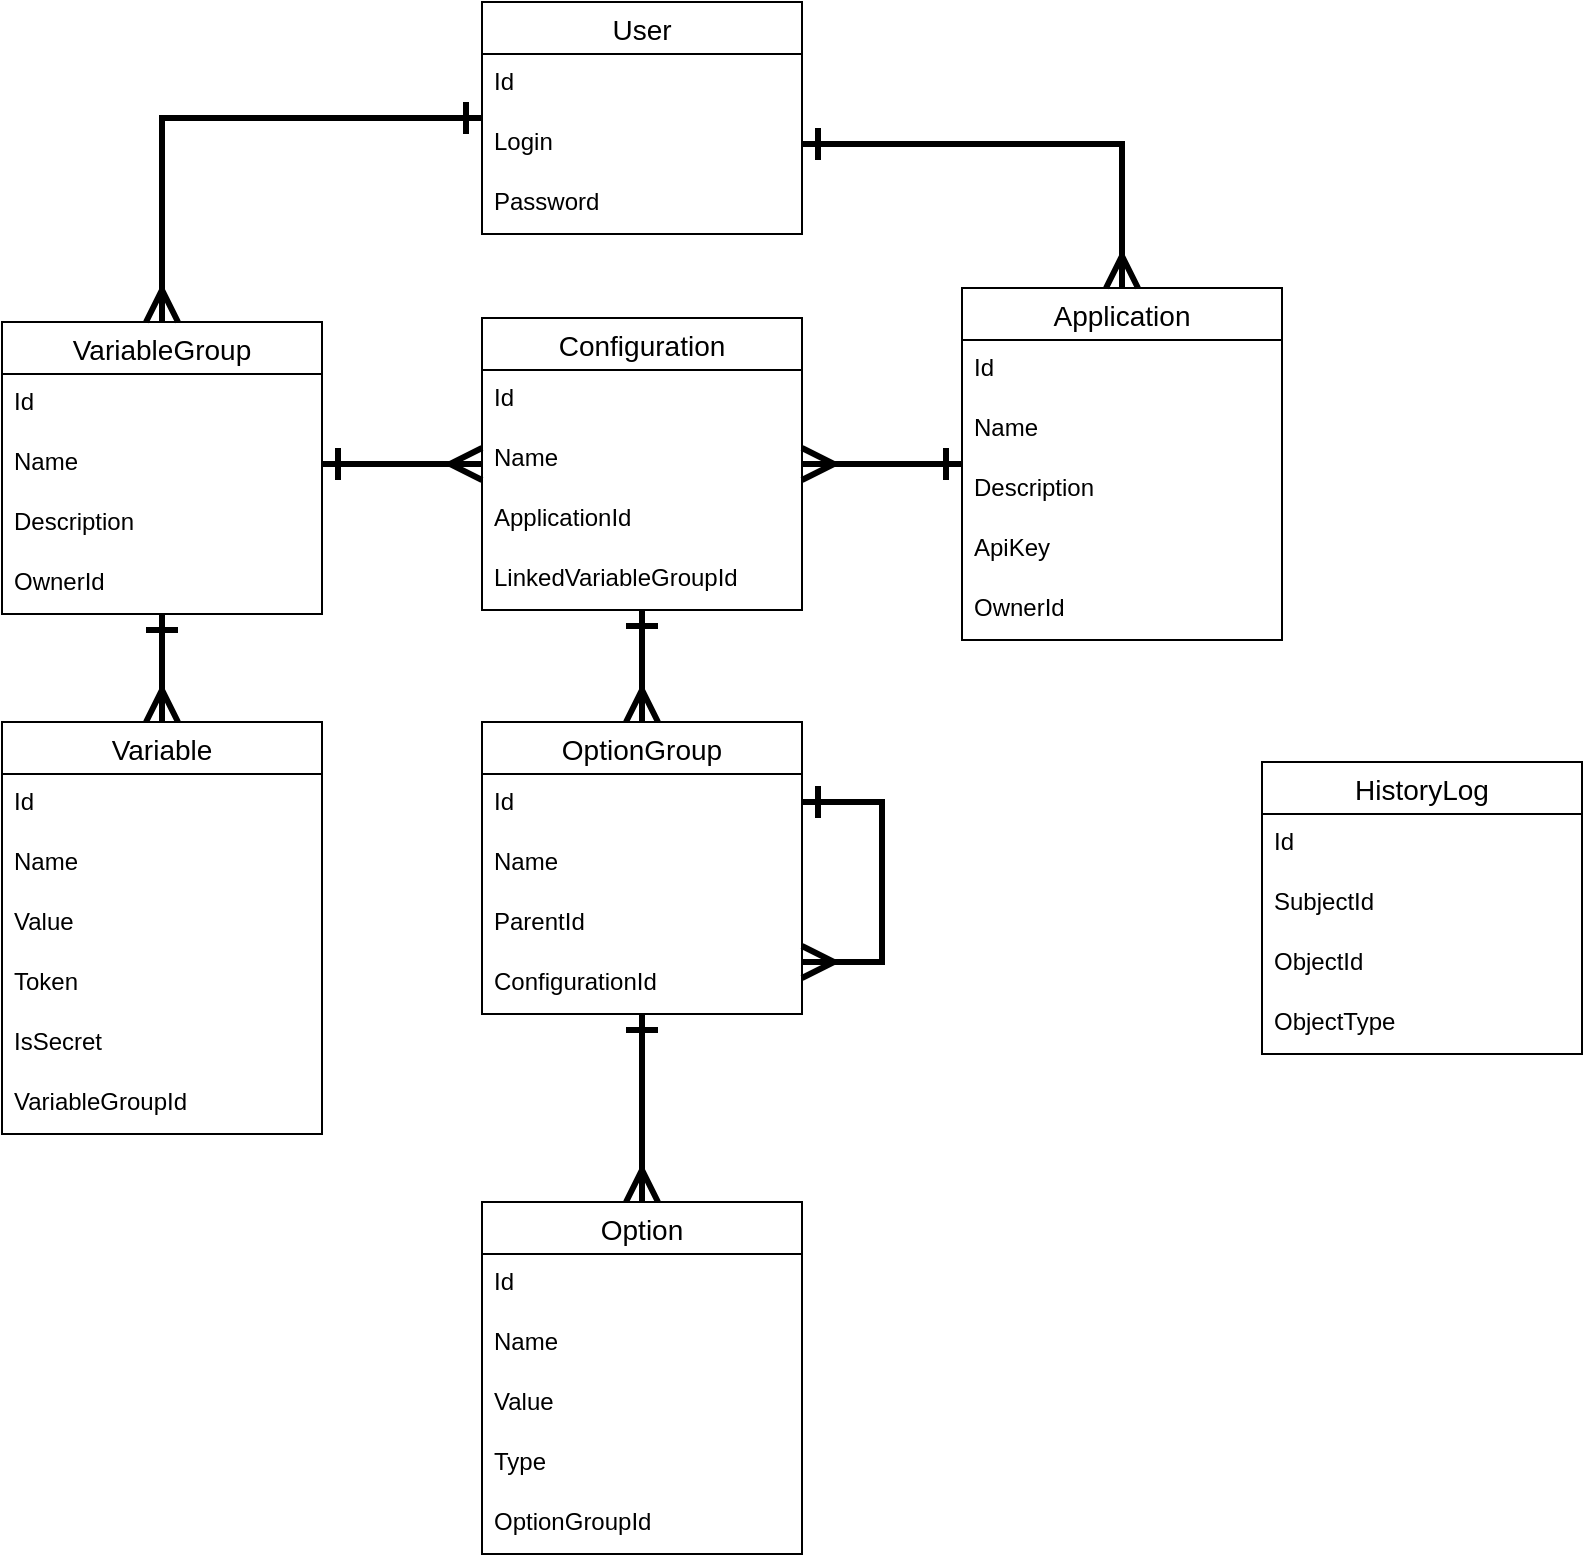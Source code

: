 <mxfile version="17.2.4" type="github">
  <diagram id="PDAsZ8IC92JcKwIoYMZo" name="Page-1">
    <mxGraphModel dx="1185" dy="635" grid="1" gridSize="10" guides="1" tooltips="1" connect="1" arrows="1" fold="1" page="1" pageScale="1" pageWidth="827" pageHeight="1169" math="0" shadow="0">
      <root>
        <mxCell id="0" />
        <mxCell id="1" parent="0" />
        <mxCell id="nhzfJIpU8V5EPtyC8g2L-11" style="edgeStyle=orthogonalEdgeStyle;rounded=0;orthogonalLoop=1;jettySize=auto;html=1;endArrow=ERmany;endFill=0;strokeWidth=3;endSize=12;startArrow=ERone;startFill=0;startSize=12;" edge="1" parent="1" source="nhzfJIpU8V5EPtyC8g2L-3" target="nhzfJIpU8V5EPtyC8g2L-7">
          <mxGeometry relative="1" as="geometry" />
        </mxCell>
        <mxCell id="nhzfJIpU8V5EPtyC8g2L-3" value="Application" style="swimlane;fontStyle=0;childLayout=stackLayout;horizontal=1;startSize=26;horizontalStack=0;resizeParent=1;resizeParentMax=0;resizeLast=0;collapsible=1;marginBottom=0;align=center;fontSize=14;" vertex="1" parent="1">
          <mxGeometry x="840" y="143" width="160" height="176" as="geometry" />
        </mxCell>
        <mxCell id="nhzfJIpU8V5EPtyC8g2L-4" value="Id" style="text;strokeColor=none;fillColor=none;spacingLeft=4;spacingRight=4;overflow=hidden;rotatable=0;points=[[0,0.5],[1,0.5]];portConstraint=eastwest;fontSize=12;" vertex="1" parent="nhzfJIpU8V5EPtyC8g2L-3">
          <mxGeometry y="26" width="160" height="30" as="geometry" />
        </mxCell>
        <mxCell id="nhzfJIpU8V5EPtyC8g2L-5" value="Name" style="text;strokeColor=none;fillColor=none;spacingLeft=4;spacingRight=4;overflow=hidden;rotatable=0;points=[[0,0.5],[1,0.5]];portConstraint=eastwest;fontSize=12;" vertex="1" parent="nhzfJIpU8V5EPtyC8g2L-3">
          <mxGeometry y="56" width="160" height="30" as="geometry" />
        </mxCell>
        <mxCell id="nhzfJIpU8V5EPtyC8g2L-6" value="Description" style="text;strokeColor=none;fillColor=none;spacingLeft=4;spacingRight=4;overflow=hidden;rotatable=0;points=[[0,0.5],[1,0.5]];portConstraint=eastwest;fontSize=12;" vertex="1" parent="nhzfJIpU8V5EPtyC8g2L-3">
          <mxGeometry y="86" width="160" height="30" as="geometry" />
        </mxCell>
        <mxCell id="nhzfJIpU8V5EPtyC8g2L-42" value="ApiKey" style="text;strokeColor=none;fillColor=none;spacingLeft=4;spacingRight=4;overflow=hidden;rotatable=0;points=[[0,0.5],[1,0.5]];portConstraint=eastwest;fontSize=12;" vertex="1" parent="nhzfJIpU8V5EPtyC8g2L-3">
          <mxGeometry y="116" width="160" height="30" as="geometry" />
        </mxCell>
        <mxCell id="nhzfJIpU8V5EPtyC8g2L-48" value="OwnerId" style="text;strokeColor=none;fillColor=none;spacingLeft=4;spacingRight=4;overflow=hidden;rotatable=0;points=[[0,0.5],[1,0.5]];portConstraint=eastwest;fontSize=12;" vertex="1" parent="nhzfJIpU8V5EPtyC8g2L-3">
          <mxGeometry y="146" width="160" height="30" as="geometry" />
        </mxCell>
        <mxCell id="nhzfJIpU8V5EPtyC8g2L-16" style="edgeStyle=orthogonalEdgeStyle;rounded=0;orthogonalLoop=1;jettySize=auto;html=1;startArrow=ERone;startFill=0;endArrow=ERmany;endFill=0;startSize=12;endSize=12;strokeWidth=3;" edge="1" parent="1" source="nhzfJIpU8V5EPtyC8g2L-7" target="nhzfJIpU8V5EPtyC8g2L-12">
          <mxGeometry relative="1" as="geometry" />
        </mxCell>
        <mxCell id="nhzfJIpU8V5EPtyC8g2L-7" value="Configuration" style="swimlane;fontStyle=0;childLayout=stackLayout;horizontal=1;startSize=26;horizontalStack=0;resizeParent=1;resizeParentMax=0;resizeLast=0;collapsible=1;marginBottom=0;align=center;fontSize=14;" vertex="1" parent="1">
          <mxGeometry x="600" y="158" width="160" height="146" as="geometry" />
        </mxCell>
        <mxCell id="nhzfJIpU8V5EPtyC8g2L-8" value="Id" style="text;strokeColor=none;fillColor=none;spacingLeft=4;spacingRight=4;overflow=hidden;rotatable=0;points=[[0,0.5],[1,0.5]];portConstraint=eastwest;fontSize=12;" vertex="1" parent="nhzfJIpU8V5EPtyC8g2L-7">
          <mxGeometry y="26" width="160" height="30" as="geometry" />
        </mxCell>
        <mxCell id="nhzfJIpU8V5EPtyC8g2L-9" value="Name" style="text;strokeColor=none;fillColor=none;spacingLeft=4;spacingRight=4;overflow=hidden;rotatable=0;points=[[0,0.5],[1,0.5]];portConstraint=eastwest;fontSize=12;" vertex="1" parent="nhzfJIpU8V5EPtyC8g2L-7">
          <mxGeometry y="56" width="160" height="30" as="geometry" />
        </mxCell>
        <mxCell id="nhzfJIpU8V5EPtyC8g2L-50" value="ApplicationId" style="text;strokeColor=none;fillColor=none;spacingLeft=4;spacingRight=4;overflow=hidden;rotatable=0;points=[[0,0.5],[1,0.5]];portConstraint=eastwest;fontSize=12;" vertex="1" parent="nhzfJIpU8V5EPtyC8g2L-7">
          <mxGeometry y="86" width="160" height="30" as="geometry" />
        </mxCell>
        <mxCell id="nhzfJIpU8V5EPtyC8g2L-55" value="LinkedVariableGroupId" style="text;strokeColor=none;fillColor=none;spacingLeft=4;spacingRight=4;overflow=hidden;rotatable=0;points=[[0,0.5],[1,0.5]];portConstraint=eastwest;fontSize=12;" vertex="1" parent="nhzfJIpU8V5EPtyC8g2L-7">
          <mxGeometry y="116" width="160" height="30" as="geometry" />
        </mxCell>
        <mxCell id="nhzfJIpU8V5EPtyC8g2L-21" style="edgeStyle=orthogonalEdgeStyle;rounded=0;orthogonalLoop=1;jettySize=auto;html=1;startArrow=ERone;startFill=0;endArrow=ERmany;endFill=0;startSize=12;endSize=12;strokeWidth=3;" edge="1" parent="1" source="nhzfJIpU8V5EPtyC8g2L-12" target="nhzfJIpU8V5EPtyC8g2L-17">
          <mxGeometry relative="1" as="geometry" />
        </mxCell>
        <mxCell id="nhzfJIpU8V5EPtyC8g2L-12" value="OptionGroup" style="swimlane;fontStyle=0;childLayout=stackLayout;horizontal=1;startSize=26;horizontalStack=0;resizeParent=1;resizeParentMax=0;resizeLast=0;collapsible=1;marginBottom=0;align=center;fontSize=14;" vertex="1" parent="1">
          <mxGeometry x="600" y="360" width="160" height="146" as="geometry" />
        </mxCell>
        <mxCell id="nhzfJIpU8V5EPtyC8g2L-13" value="Id" style="text;strokeColor=none;fillColor=none;spacingLeft=4;spacingRight=4;overflow=hidden;rotatable=0;points=[[0,0.5],[1,0.5]];portConstraint=eastwest;fontSize=12;" vertex="1" parent="nhzfJIpU8V5EPtyC8g2L-12">
          <mxGeometry y="26" width="160" height="30" as="geometry" />
        </mxCell>
        <mxCell id="nhzfJIpU8V5EPtyC8g2L-14" value="Name" style="text;strokeColor=none;fillColor=none;spacingLeft=4;spacingRight=4;overflow=hidden;rotatable=0;points=[[0,0.5],[1,0.5]];portConstraint=eastwest;fontSize=12;" vertex="1" parent="nhzfJIpU8V5EPtyC8g2L-12">
          <mxGeometry y="56" width="160" height="30" as="geometry" />
        </mxCell>
        <mxCell id="nhzfJIpU8V5EPtyC8g2L-15" value="ParentId" style="text;strokeColor=none;fillColor=none;spacingLeft=4;spacingRight=4;overflow=hidden;rotatable=0;points=[[0,0.5],[1,0.5]];portConstraint=eastwest;fontSize=12;" vertex="1" parent="nhzfJIpU8V5EPtyC8g2L-12">
          <mxGeometry y="86" width="160" height="30" as="geometry" />
        </mxCell>
        <mxCell id="nhzfJIpU8V5EPtyC8g2L-51" value="ConfigurationId" style="text;strokeColor=none;fillColor=none;spacingLeft=4;spacingRight=4;overflow=hidden;rotatable=0;points=[[0,0.5],[1,0.5]];portConstraint=eastwest;fontSize=12;" vertex="1" parent="nhzfJIpU8V5EPtyC8g2L-12">
          <mxGeometry y="116" width="160" height="30" as="geometry" />
        </mxCell>
        <mxCell id="nhzfJIpU8V5EPtyC8g2L-52" style="edgeStyle=orthogonalEdgeStyle;rounded=0;orthogonalLoop=1;jettySize=auto;html=1;startArrow=ERone;startFill=0;endArrow=ERmany;endFill=0;startSize=12;endSize=12;strokeWidth=3;" edge="1" parent="nhzfJIpU8V5EPtyC8g2L-12" source="nhzfJIpU8V5EPtyC8g2L-12" target="nhzfJIpU8V5EPtyC8g2L-51">
          <mxGeometry relative="1" as="geometry">
            <Array as="points">
              <mxPoint x="200" y="40" />
              <mxPoint x="200" y="120" />
            </Array>
          </mxGeometry>
        </mxCell>
        <mxCell id="nhzfJIpU8V5EPtyC8g2L-17" value="Option" style="swimlane;fontStyle=0;childLayout=stackLayout;horizontal=1;startSize=26;horizontalStack=0;resizeParent=1;resizeParentMax=0;resizeLast=0;collapsible=1;marginBottom=0;align=center;fontSize=14;" vertex="1" parent="1">
          <mxGeometry x="600" y="600" width="160" height="176" as="geometry" />
        </mxCell>
        <mxCell id="nhzfJIpU8V5EPtyC8g2L-18" value="Id" style="text;strokeColor=none;fillColor=none;spacingLeft=4;spacingRight=4;overflow=hidden;rotatable=0;points=[[0,0.5],[1,0.5]];portConstraint=eastwest;fontSize=12;" vertex="1" parent="nhzfJIpU8V5EPtyC8g2L-17">
          <mxGeometry y="26" width="160" height="30" as="geometry" />
        </mxCell>
        <mxCell id="nhzfJIpU8V5EPtyC8g2L-19" value="Name" style="text;strokeColor=none;fillColor=none;spacingLeft=4;spacingRight=4;overflow=hidden;rotatable=0;points=[[0,0.5],[1,0.5]];portConstraint=eastwest;fontSize=12;" vertex="1" parent="nhzfJIpU8V5EPtyC8g2L-17">
          <mxGeometry y="56" width="160" height="30" as="geometry" />
        </mxCell>
        <mxCell id="nhzfJIpU8V5EPtyC8g2L-20" value="Value" style="text;strokeColor=none;fillColor=none;spacingLeft=4;spacingRight=4;overflow=hidden;rotatable=0;points=[[0,0.5],[1,0.5]];portConstraint=eastwest;fontSize=12;" vertex="1" parent="nhzfJIpU8V5EPtyC8g2L-17">
          <mxGeometry y="86" width="160" height="30" as="geometry" />
        </mxCell>
        <mxCell id="nhzfJIpU8V5EPtyC8g2L-53" value="Type" style="text;strokeColor=none;fillColor=none;spacingLeft=4;spacingRight=4;overflow=hidden;rotatable=0;points=[[0,0.5],[1,0.5]];portConstraint=eastwest;fontSize=12;" vertex="1" parent="nhzfJIpU8V5EPtyC8g2L-17">
          <mxGeometry y="116" width="160" height="30" as="geometry" />
        </mxCell>
        <mxCell id="nhzfJIpU8V5EPtyC8g2L-54" value="OptionGroupId" style="text;strokeColor=none;fillColor=none;spacingLeft=4;spacingRight=4;overflow=hidden;rotatable=0;points=[[0,0.5],[1,0.5]];portConstraint=eastwest;fontSize=12;" vertex="1" parent="nhzfJIpU8V5EPtyC8g2L-17">
          <mxGeometry y="146" width="160" height="30" as="geometry" />
        </mxCell>
        <mxCell id="nhzfJIpU8V5EPtyC8g2L-30" style="edgeStyle=orthogonalEdgeStyle;rounded=0;orthogonalLoop=1;jettySize=auto;html=1;startArrow=ERone;startFill=0;endArrow=ERmany;endFill=0;startSize=12;endSize=12;strokeWidth=3;" edge="1" parent="1" source="nhzfJIpU8V5EPtyC8g2L-22" target="nhzfJIpU8V5EPtyC8g2L-26">
          <mxGeometry relative="1" as="geometry" />
        </mxCell>
        <mxCell id="nhzfJIpU8V5EPtyC8g2L-22" value="VariableGroup" style="swimlane;fontStyle=0;childLayout=stackLayout;horizontal=1;startSize=26;horizontalStack=0;resizeParent=1;resizeParentMax=0;resizeLast=0;collapsible=1;marginBottom=0;align=center;fontSize=14;" vertex="1" parent="1">
          <mxGeometry x="360" y="160" width="160" height="146" as="geometry" />
        </mxCell>
        <mxCell id="nhzfJIpU8V5EPtyC8g2L-23" value="Id" style="text;strokeColor=none;fillColor=none;spacingLeft=4;spacingRight=4;overflow=hidden;rotatable=0;points=[[0,0.5],[1,0.5]];portConstraint=eastwest;fontSize=12;" vertex="1" parent="nhzfJIpU8V5EPtyC8g2L-22">
          <mxGeometry y="26" width="160" height="30" as="geometry" />
        </mxCell>
        <mxCell id="nhzfJIpU8V5EPtyC8g2L-24" value="Name" style="text;strokeColor=none;fillColor=none;spacingLeft=4;spacingRight=4;overflow=hidden;rotatable=0;points=[[0,0.5],[1,0.5]];portConstraint=eastwest;fontSize=12;" vertex="1" parent="nhzfJIpU8V5EPtyC8g2L-22">
          <mxGeometry y="56" width="160" height="30" as="geometry" />
        </mxCell>
        <mxCell id="nhzfJIpU8V5EPtyC8g2L-25" value="Description" style="text;strokeColor=none;fillColor=none;spacingLeft=4;spacingRight=4;overflow=hidden;rotatable=0;points=[[0,0.5],[1,0.5]];portConstraint=eastwest;fontSize=12;" vertex="1" parent="nhzfJIpU8V5EPtyC8g2L-22">
          <mxGeometry y="86" width="160" height="30" as="geometry" />
        </mxCell>
        <mxCell id="nhzfJIpU8V5EPtyC8g2L-40" value="OwnerId" style="text;strokeColor=none;fillColor=none;spacingLeft=4;spacingRight=4;overflow=hidden;rotatable=0;points=[[0,0.5],[1,0.5]];portConstraint=eastwest;fontSize=12;" vertex="1" parent="nhzfJIpU8V5EPtyC8g2L-22">
          <mxGeometry y="116" width="160" height="30" as="geometry" />
        </mxCell>
        <mxCell id="nhzfJIpU8V5EPtyC8g2L-26" value="Variable" style="swimlane;fontStyle=0;childLayout=stackLayout;horizontal=1;startSize=26;horizontalStack=0;resizeParent=1;resizeParentMax=0;resizeLast=0;collapsible=1;marginBottom=0;align=center;fontSize=14;" vertex="1" parent="1">
          <mxGeometry x="360" y="360" width="160" height="206" as="geometry" />
        </mxCell>
        <mxCell id="nhzfJIpU8V5EPtyC8g2L-27" value="Id" style="text;strokeColor=none;fillColor=none;spacingLeft=4;spacingRight=4;overflow=hidden;rotatable=0;points=[[0,0.5],[1,0.5]];portConstraint=eastwest;fontSize=12;" vertex="1" parent="nhzfJIpU8V5EPtyC8g2L-26">
          <mxGeometry y="26" width="160" height="30" as="geometry" />
        </mxCell>
        <mxCell id="nhzfJIpU8V5EPtyC8g2L-28" value="Name" style="text;strokeColor=none;fillColor=none;spacingLeft=4;spacingRight=4;overflow=hidden;rotatable=0;points=[[0,0.5],[1,0.5]];portConstraint=eastwest;fontSize=12;" vertex="1" parent="nhzfJIpU8V5EPtyC8g2L-26">
          <mxGeometry y="56" width="160" height="30" as="geometry" />
        </mxCell>
        <mxCell id="nhzfJIpU8V5EPtyC8g2L-29" value="Value" style="text;strokeColor=none;fillColor=none;spacingLeft=4;spacingRight=4;overflow=hidden;rotatable=0;points=[[0,0.5],[1,0.5]];portConstraint=eastwest;fontSize=12;" vertex="1" parent="nhzfJIpU8V5EPtyC8g2L-26">
          <mxGeometry y="86" width="160" height="30" as="geometry" />
        </mxCell>
        <mxCell id="nhzfJIpU8V5EPtyC8g2L-38" value="Token" style="text;strokeColor=none;fillColor=none;spacingLeft=4;spacingRight=4;overflow=hidden;rotatable=0;points=[[0,0.5],[1,0.5]];portConstraint=eastwest;fontSize=12;" vertex="1" parent="nhzfJIpU8V5EPtyC8g2L-26">
          <mxGeometry y="116" width="160" height="30" as="geometry" />
        </mxCell>
        <mxCell id="nhzfJIpU8V5EPtyC8g2L-39" value="IsSecret" style="text;strokeColor=none;fillColor=none;spacingLeft=4;spacingRight=4;overflow=hidden;rotatable=0;points=[[0,0.5],[1,0.5]];portConstraint=eastwest;fontSize=12;" vertex="1" parent="nhzfJIpU8V5EPtyC8g2L-26">
          <mxGeometry y="146" width="160" height="30" as="geometry" />
        </mxCell>
        <mxCell id="nhzfJIpU8V5EPtyC8g2L-41" value="VariableGroupId" style="text;strokeColor=none;fillColor=none;spacingLeft=4;spacingRight=4;overflow=hidden;rotatable=0;points=[[0,0.5],[1,0.5]];portConstraint=eastwest;fontSize=12;" vertex="1" parent="nhzfJIpU8V5EPtyC8g2L-26">
          <mxGeometry y="176" width="160" height="30" as="geometry" />
        </mxCell>
        <mxCell id="nhzfJIpU8V5EPtyC8g2L-35" style="edgeStyle=orthogonalEdgeStyle;rounded=0;orthogonalLoop=1;jettySize=auto;html=1;startArrow=ERone;startFill=0;endArrow=ERmany;endFill=0;startSize=12;endSize=12;strokeWidth=3;" edge="1" parent="1" source="nhzfJIpU8V5EPtyC8g2L-31" target="nhzfJIpU8V5EPtyC8g2L-22">
          <mxGeometry relative="1" as="geometry" />
        </mxCell>
        <mxCell id="nhzfJIpU8V5EPtyC8g2L-31" value="User" style="swimlane;fontStyle=0;childLayout=stackLayout;horizontal=1;startSize=26;horizontalStack=0;resizeParent=1;resizeParentMax=0;resizeLast=0;collapsible=1;marginBottom=0;align=center;fontSize=14;" vertex="1" parent="1">
          <mxGeometry x="600" width="160" height="116" as="geometry" />
        </mxCell>
        <mxCell id="nhzfJIpU8V5EPtyC8g2L-32" value="Id" style="text;strokeColor=none;fillColor=none;spacingLeft=4;spacingRight=4;overflow=hidden;rotatable=0;points=[[0,0.5],[1,0.5]];portConstraint=eastwest;fontSize=12;" vertex="1" parent="nhzfJIpU8V5EPtyC8g2L-31">
          <mxGeometry y="26" width="160" height="30" as="geometry" />
        </mxCell>
        <mxCell id="nhzfJIpU8V5EPtyC8g2L-33" value="Login" style="text;strokeColor=none;fillColor=none;spacingLeft=4;spacingRight=4;overflow=hidden;rotatable=0;points=[[0,0.5],[1,0.5]];portConstraint=eastwest;fontSize=12;" vertex="1" parent="nhzfJIpU8V5EPtyC8g2L-31">
          <mxGeometry y="56" width="160" height="30" as="geometry" />
        </mxCell>
        <mxCell id="nhzfJIpU8V5EPtyC8g2L-34" value="Password" style="text;strokeColor=none;fillColor=none;spacingLeft=4;spacingRight=4;overflow=hidden;rotatable=0;points=[[0,0.5],[1,0.5]];portConstraint=eastwest;fontSize=12;" vertex="1" parent="nhzfJIpU8V5EPtyC8g2L-31">
          <mxGeometry y="86" width="160" height="30" as="geometry" />
        </mxCell>
        <mxCell id="nhzfJIpU8V5EPtyC8g2L-49" style="edgeStyle=orthogonalEdgeStyle;rounded=0;orthogonalLoop=1;jettySize=auto;html=1;startArrow=ERone;startFill=0;endArrow=ERmany;endFill=0;startSize=12;endSize=12;strokeWidth=3;" edge="1" parent="1" source="nhzfJIpU8V5EPtyC8g2L-33" target="nhzfJIpU8V5EPtyC8g2L-3">
          <mxGeometry relative="1" as="geometry" />
        </mxCell>
        <mxCell id="nhzfJIpU8V5EPtyC8g2L-56" style="edgeStyle=orthogonalEdgeStyle;rounded=0;orthogonalLoop=1;jettySize=auto;html=1;startArrow=ERone;startFill=0;endArrow=ERmany;endFill=0;startSize=12;endSize=12;strokeWidth=3;" edge="1" parent="1" source="nhzfJIpU8V5EPtyC8g2L-24" target="nhzfJIpU8V5EPtyC8g2L-7">
          <mxGeometry relative="1" as="geometry" />
        </mxCell>
        <mxCell id="nhzfJIpU8V5EPtyC8g2L-57" value="HistoryLog" style="swimlane;fontStyle=0;childLayout=stackLayout;horizontal=1;startSize=26;horizontalStack=0;resizeParent=1;resizeParentMax=0;resizeLast=0;collapsible=1;marginBottom=0;align=center;fontSize=14;" vertex="1" parent="1">
          <mxGeometry x="990" y="380" width="160" height="146" as="geometry" />
        </mxCell>
        <mxCell id="nhzfJIpU8V5EPtyC8g2L-58" value="Id" style="text;strokeColor=none;fillColor=none;spacingLeft=4;spacingRight=4;overflow=hidden;rotatable=0;points=[[0,0.5],[1,0.5]];portConstraint=eastwest;fontSize=12;" vertex="1" parent="nhzfJIpU8V5EPtyC8g2L-57">
          <mxGeometry y="26" width="160" height="30" as="geometry" />
        </mxCell>
        <mxCell id="nhzfJIpU8V5EPtyC8g2L-59" value="SubjectId" style="text;strokeColor=none;fillColor=none;spacingLeft=4;spacingRight=4;overflow=hidden;rotatable=0;points=[[0,0.5],[1,0.5]];portConstraint=eastwest;fontSize=12;" vertex="1" parent="nhzfJIpU8V5EPtyC8g2L-57">
          <mxGeometry y="56" width="160" height="30" as="geometry" />
        </mxCell>
        <mxCell id="nhzfJIpU8V5EPtyC8g2L-60" value="ObjectId" style="text;strokeColor=none;fillColor=none;spacingLeft=4;spacingRight=4;overflow=hidden;rotatable=0;points=[[0,0.5],[1,0.5]];portConstraint=eastwest;fontSize=12;" vertex="1" parent="nhzfJIpU8V5EPtyC8g2L-57">
          <mxGeometry y="86" width="160" height="30" as="geometry" />
        </mxCell>
        <mxCell id="nhzfJIpU8V5EPtyC8g2L-61" value="ObjectType" style="text;strokeColor=none;fillColor=none;spacingLeft=4;spacingRight=4;overflow=hidden;rotatable=0;points=[[0,0.5],[1,0.5]];portConstraint=eastwest;fontSize=12;" vertex="1" parent="nhzfJIpU8V5EPtyC8g2L-57">
          <mxGeometry y="116" width="160" height="30" as="geometry" />
        </mxCell>
      </root>
    </mxGraphModel>
  </diagram>
</mxfile>
